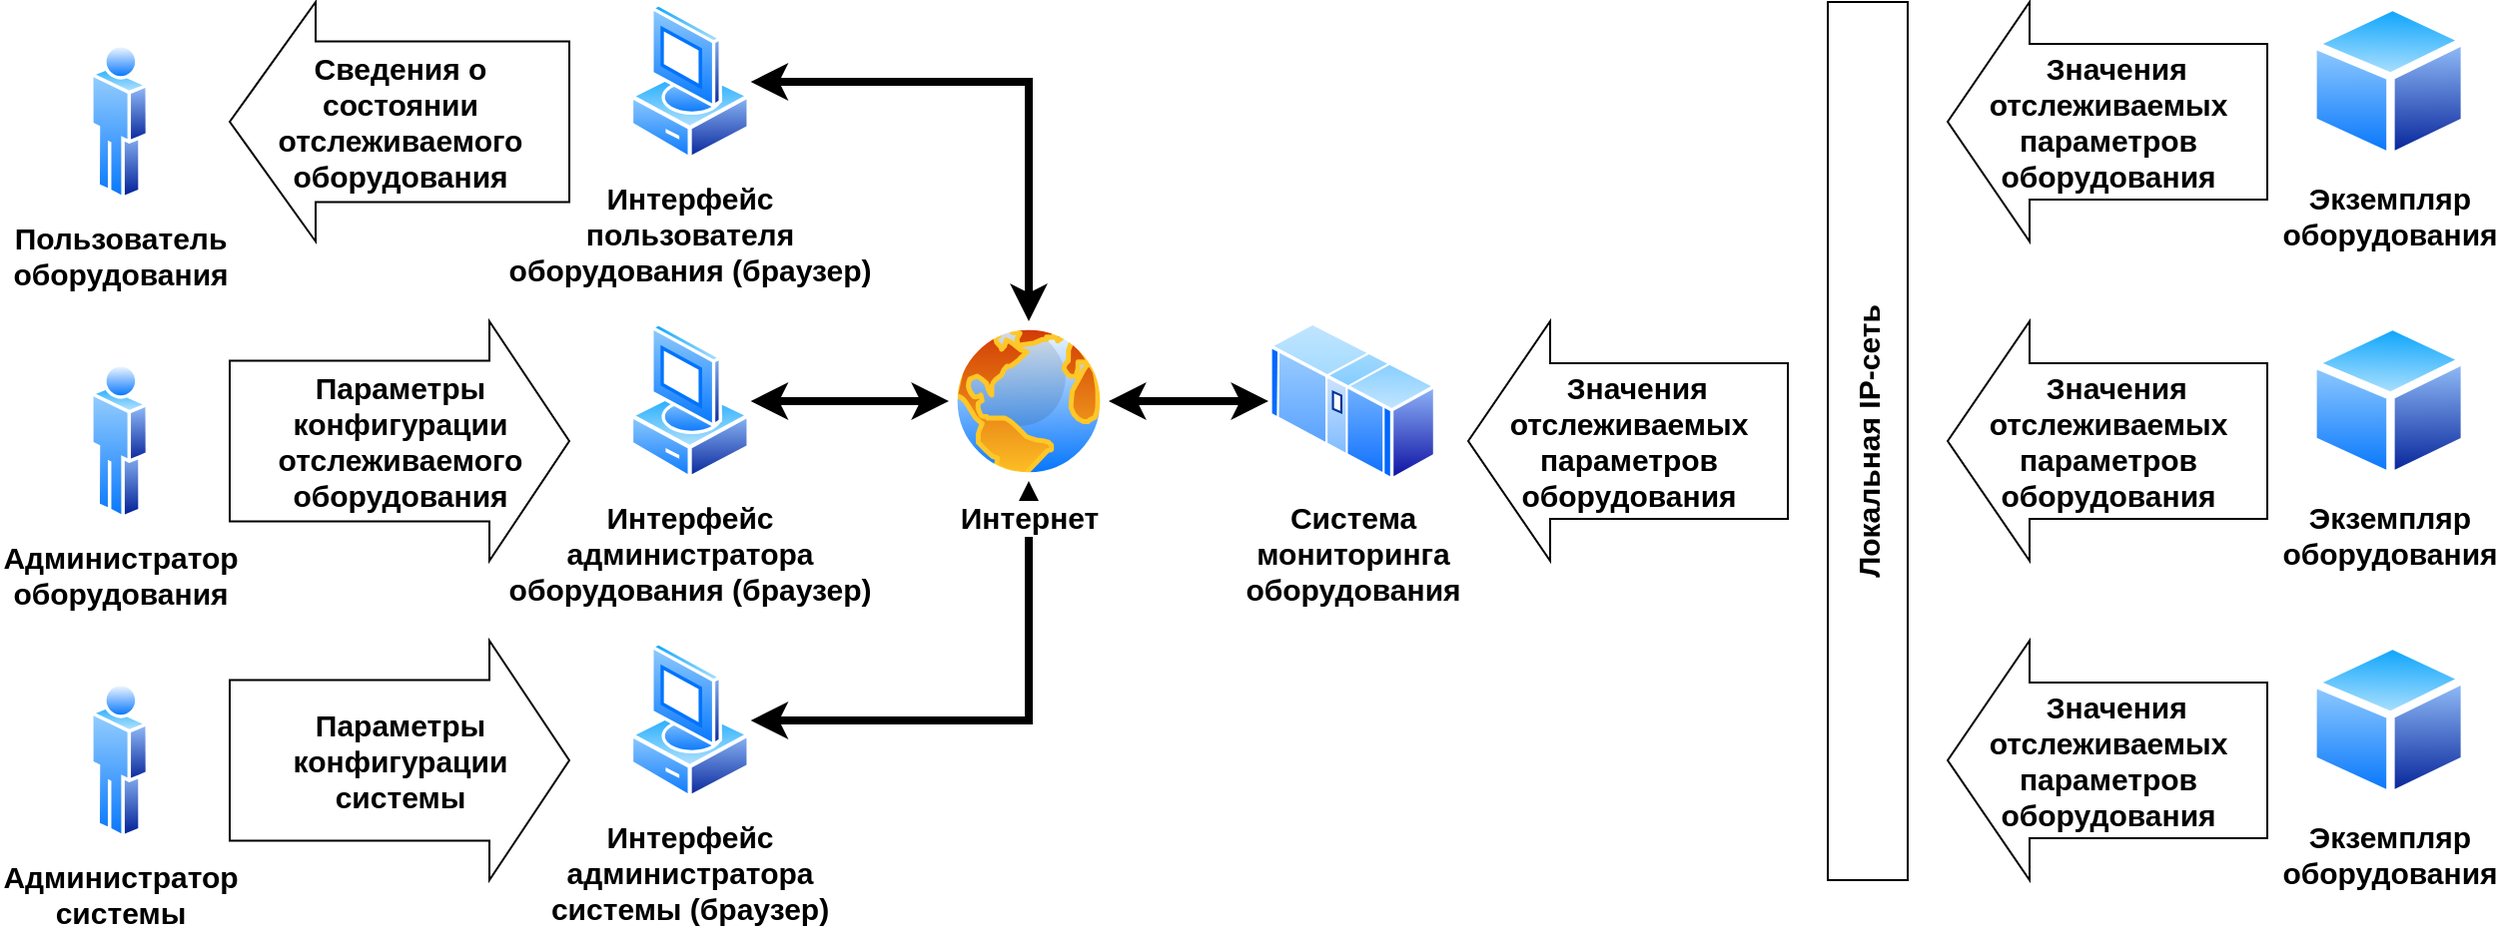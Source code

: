 <mxfile version="14.5.0" type="device"><diagram id="Kk-76WwIZhQDNMND8Tn5" name="Page-1"><mxGraphModel dx="1673" dy="1449" grid="1" gridSize="10" guides="1" tooltips="1" connect="1" arrows="1" fold="1" page="0" pageScale="1" pageWidth="827" pageHeight="1169" math="0" shadow="0"><root><mxCell id="0"/><mxCell id="1" parent="0"/><mxCell id="CH-EaIM30mjKtAIIVcKA-1" value="Система &lt;br style=&quot;font-size: 15px;&quot;&gt;мониторинга&lt;br style=&quot;font-size: 15px;&quot;&gt;оборудования" style="aspect=fixed;perimeter=ellipsePerimeter;html=1;align=center;shadow=0;dashed=0;spacingTop=3;image;image=img/lib/active_directory/mainframe.svg;fontSize=15;fontStyle=1" vertex="1" parent="1"><mxGeometry x="720" y="-40" width="84.21" height="80" as="geometry"/></mxCell><mxCell id="CH-EaIM30mjKtAIIVcKA-2" value="Пользователь&lt;br style=&quot;font-size: 15px;&quot;&gt;оборудования" style="aspect=fixed;perimeter=ellipsePerimeter;html=1;align=center;shadow=0;dashed=0;spacingTop=3;image;image=img/lib/active_directory/user.svg;fontSize=15;fontStyle=1" vertex="1" parent="1"><mxGeometry x="130" y="-180" width="29.6" height="80" as="geometry"/></mxCell><mxCell id="CH-EaIM30mjKtAIIVcKA-3" value="Администратор&lt;br style=&quot;font-size: 15px;&quot;&gt;оборудования" style="aspect=fixed;perimeter=ellipsePerimeter;html=1;align=center;shadow=0;dashed=0;spacingTop=3;image;image=img/lib/active_directory/user.svg;fontSize=15;fontStyle=1" vertex="1" parent="1"><mxGeometry x="130" y="-20" width="29.6" height="80" as="geometry"/></mxCell><mxCell id="CH-EaIM30mjKtAIIVcKA-4" value="Администратор&lt;br style=&quot;font-size: 15px;&quot;&gt;системы" style="aspect=fixed;perimeter=ellipsePerimeter;html=1;align=center;shadow=0;dashed=0;spacingTop=3;image;image=img/lib/active_directory/user.svg;fontSize=15;fontStyle=1" vertex="1" parent="1"><mxGeometry x="130" y="140" width="29.6" height="80" as="geometry"/></mxCell><mxCell id="CH-EaIM30mjKtAIIVcKA-20" style="edgeStyle=orthogonalEdgeStyle;rounded=0;orthogonalLoop=1;jettySize=auto;html=1;exitX=1;exitY=0.5;exitDx=0;exitDy=0;startArrow=classic;startFill=1;strokeWidth=4;sketch=0;fontSize=15;fontStyle=1" edge="1" parent="1" source="CH-EaIM30mjKtAIIVcKA-10" target="CH-EaIM30mjKtAIIVcKA-19"><mxGeometry relative="1" as="geometry"/></mxCell><mxCell id="CH-EaIM30mjKtAIIVcKA-10" value="Интерфейс &lt;br style=&quot;font-size: 15px;&quot;&gt;пользователя&lt;br style=&quot;font-size: 15px;&quot;&gt;оборудования (браузер)" style="aspect=fixed;perimeter=ellipsePerimeter;html=1;align=center;shadow=0;dashed=0;spacingTop=3;image;image=img/lib/active_directory/vista_client.svg;fontSize=15;fontStyle=1" vertex="1" parent="1"><mxGeometry x="400" y="-200" width="60.8" height="80" as="geometry"/></mxCell><mxCell id="CH-EaIM30mjKtAIIVcKA-21" style="edgeStyle=orthogonalEdgeStyle;rounded=0;orthogonalLoop=1;jettySize=auto;html=1;exitX=1;exitY=0.5;exitDx=0;exitDy=0;startArrow=classic;startFill=1;strokeWidth=4;fontSize=15;fontStyle=1" edge="1" parent="1" source="CH-EaIM30mjKtAIIVcKA-11" target="CH-EaIM30mjKtAIIVcKA-19"><mxGeometry relative="1" as="geometry"/></mxCell><mxCell id="CH-EaIM30mjKtAIIVcKA-11" value="Интерфейс &lt;br style=&quot;font-size: 15px;&quot;&gt;администратора&lt;br style=&quot;font-size: 15px;&quot;&gt;оборудования (браузер)" style="aspect=fixed;perimeter=ellipsePerimeter;html=1;align=center;shadow=0;dashed=0;spacingTop=3;image;image=img/lib/active_directory/vista_client.svg;fontSize=15;fontStyle=1" vertex="1" parent="1"><mxGeometry x="400" y="-40" width="60.8" height="80" as="geometry"/></mxCell><mxCell id="CH-EaIM30mjKtAIIVcKA-22" style="edgeStyle=orthogonalEdgeStyle;rounded=0;orthogonalLoop=1;jettySize=auto;html=1;exitX=1;exitY=0.5;exitDx=0;exitDy=0;entryX=0.5;entryY=1;entryDx=0;entryDy=0;startArrow=classic;startFill=1;strokeWidth=4;fontSize=15;fontStyle=1" edge="1" parent="1" source="CH-EaIM30mjKtAIIVcKA-12" target="CH-EaIM30mjKtAIIVcKA-19"><mxGeometry relative="1" as="geometry"/></mxCell><mxCell id="CH-EaIM30mjKtAIIVcKA-12" value="Интерфейс &lt;br style=&quot;font-size: 15px;&quot;&gt;администратора&lt;br style=&quot;font-size: 15px;&quot;&gt;системы (браузер)" style="aspect=fixed;perimeter=ellipsePerimeter;html=1;align=center;shadow=0;dashed=0;spacingTop=3;image;image=img/lib/active_directory/vista_client.svg;fontSize=15;fontStyle=1" vertex="1" parent="1"><mxGeometry x="400" y="120" width="60.8" height="80" as="geometry"/></mxCell><mxCell id="CH-EaIM30mjKtAIIVcKA-16" value="Параметры &lt;br style=&quot;font-size: 15px;&quot;&gt;конфигурации&lt;br style=&quot;font-size: 15px;&quot;&gt;системы" style="html=1;shadow=0;dashed=0;align=center;verticalAlign=middle;shape=mxgraph.arrows2.arrow;dy=0.33;dx=40;notch=0;fontSize=15;fontStyle=1" vertex="1" parent="1"><mxGeometry x="200" y="120" width="170" height="120" as="geometry"/></mxCell><mxCell id="CH-EaIM30mjKtAIIVcKA-17" value="Сведения о &lt;br style=&quot;font-size: 15px;&quot;&gt;состоянии &lt;br style=&quot;font-size: 15px;&quot;&gt;отслеживаемого &lt;br style=&quot;font-size: 15px;&quot;&gt;оборудования" style="html=1;shadow=0;dashed=0;align=center;verticalAlign=middle;shape=mxgraph.arrows2.arrow;dy=0.33;dx=43;flipH=1;notch=0;fontSize=15;fontStyle=1" vertex="1" parent="1"><mxGeometry x="200" y="-200" width="170" height="120" as="geometry"/></mxCell><mxCell id="CH-EaIM30mjKtAIIVcKA-18" value="Параметры &lt;br style=&quot;font-size: 15px;&quot;&gt;конфигурации&lt;br style=&quot;font-size: 15px;&quot;&gt;отслеживаемого&lt;br style=&quot;font-size: 15px;&quot;&gt;оборудования" style="html=1;shadow=0;dashed=0;align=center;verticalAlign=middle;shape=mxgraph.arrows2.arrow;dy=0.33;dx=40;notch=0;fontSize=15;fontStyle=1" vertex="1" parent="1"><mxGeometry x="200" y="-40" width="170" height="120" as="geometry"/></mxCell><mxCell id="CH-EaIM30mjKtAIIVcKA-23" style="edgeStyle=orthogonalEdgeStyle;rounded=0;orthogonalLoop=1;jettySize=auto;html=1;exitX=1;exitY=0.5;exitDx=0;exitDy=0;startArrow=classic;startFill=1;strokeWidth=4;fontSize=15;fontStyle=1" edge="1" parent="1" source="CH-EaIM30mjKtAIIVcKA-19" target="CH-EaIM30mjKtAIIVcKA-1"><mxGeometry relative="1" as="geometry"/></mxCell><mxCell id="CH-EaIM30mjKtAIIVcKA-19" value="Интернет" style="aspect=fixed;perimeter=ellipsePerimeter;html=1;align=center;shadow=0;dashed=0;spacingTop=3;image;image=img/lib/active_directory/internet_globe.svg;fontSize=15;fontStyle=1" vertex="1" parent="1"><mxGeometry x="560" y="-40" width="80" height="80" as="geometry"/></mxCell><mxCell id="CH-EaIM30mjKtAIIVcKA-24" value="Локальная IP-сеть" style="rounded=0;whiteSpace=wrap;html=1;rotation=-90;fontSize=15;fontStyle=1" vertex="1" parent="1"><mxGeometry x="800" width="440" height="40" as="geometry"/></mxCell><mxCell id="CH-EaIM30mjKtAIIVcKA-25" value="&amp;nbsp; Значения &lt;br style=&quot;font-size: 15px;&quot;&gt;отслеживаемых &lt;br style=&quot;font-size: 15px;&quot;&gt;параметров &lt;br style=&quot;font-size: 15px;&quot;&gt;оборудования" style="html=1;shadow=0;dashed=0;align=center;verticalAlign=middle;shape=mxgraph.arrows2.arrow;dy=0.35;dx=41;flipH=1;notch=0;fontSize=15;fontStyle=1" vertex="1" parent="1"><mxGeometry x="820" y="-40" width="160" height="120" as="geometry"/></mxCell><mxCell id="CH-EaIM30mjKtAIIVcKA-26" value="Экземпляр&lt;br style=&quot;font-size: 15px;&quot;&gt;оборудования" style="aspect=fixed;perimeter=ellipsePerimeter;html=1;align=center;shadow=0;dashed=0;spacingTop=3;image;image=img/lib/active_directory/generic_node.svg;fontSize=15;fontStyle=1" vertex="1" parent="1"><mxGeometry x="1240" y="-200" width="81.63" height="80" as="geometry"/></mxCell><mxCell id="CH-EaIM30mjKtAIIVcKA-27" value="Экземпляр&lt;br style=&quot;font-size: 15px;&quot;&gt;оборудования" style="aspect=fixed;perimeter=ellipsePerimeter;html=1;align=center;shadow=0;dashed=0;spacingTop=3;image;image=img/lib/active_directory/generic_node.svg;fontSize=15;fontStyle=1" vertex="1" parent="1"><mxGeometry x="1240" y="-40" width="81.63" height="80" as="geometry"/></mxCell><mxCell id="CH-EaIM30mjKtAIIVcKA-28" value="Экземпляр&lt;br style=&quot;font-size: 15px;&quot;&gt;оборудования" style="aspect=fixed;perimeter=ellipsePerimeter;html=1;align=center;shadow=0;dashed=0;spacingTop=3;image;image=img/lib/active_directory/generic_node.svg;fontSize=15;fontStyle=1" vertex="1" parent="1"><mxGeometry x="1240" y="120" width="81.63" height="80" as="geometry"/></mxCell><mxCell id="CH-EaIM30mjKtAIIVcKA-34" value="&amp;nbsp; Значения &lt;br style=&quot;font-size: 15px;&quot;&gt;отслеживаемых &lt;br style=&quot;font-size: 15px;&quot;&gt;параметров &lt;br style=&quot;font-size: 15px;&quot;&gt;оборудования" style="html=1;shadow=0;dashed=0;align=center;verticalAlign=middle;shape=mxgraph.arrows2.arrow;dy=0.35;dx=41;flipH=1;notch=0;fontSize=15;fontStyle=1" vertex="1" parent="1"><mxGeometry x="1060" y="-200" width="160" height="120" as="geometry"/></mxCell><mxCell id="CH-EaIM30mjKtAIIVcKA-35" value="&amp;nbsp; Значения &lt;br style=&quot;font-size: 15px;&quot;&gt;отслеживаемых &lt;br style=&quot;font-size: 15px;&quot;&gt;параметров &lt;br style=&quot;font-size: 15px;&quot;&gt;оборудования" style="html=1;shadow=0;dashed=0;align=center;verticalAlign=middle;shape=mxgraph.arrows2.arrow;dy=0.35;dx=41;flipH=1;notch=0;fontSize=15;fontStyle=1" vertex="1" parent="1"><mxGeometry x="1060" y="-40" width="160" height="120" as="geometry"/></mxCell><mxCell id="CH-EaIM30mjKtAIIVcKA-36" value="&amp;nbsp; Значения &lt;br style=&quot;font-size: 15px;&quot;&gt;отслеживаемых &lt;br style=&quot;font-size: 15px;&quot;&gt;параметров &lt;br style=&quot;font-size: 15px;&quot;&gt;оборудования" style="html=1;shadow=0;dashed=0;align=center;verticalAlign=middle;shape=mxgraph.arrows2.arrow;dy=0.35;dx=41;flipH=1;notch=0;fontSize=15;fontStyle=1" vertex="1" parent="1"><mxGeometry x="1060" y="120" width="160" height="120" as="geometry"/></mxCell></root></mxGraphModel></diagram></mxfile>